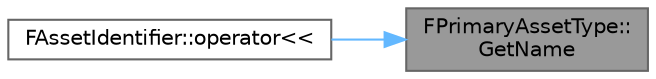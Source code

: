 digraph "FPrimaryAssetType::GetName"
{
 // INTERACTIVE_SVG=YES
 // LATEX_PDF_SIZE
  bgcolor="transparent";
  edge [fontname=Helvetica,fontsize=10,labelfontname=Helvetica,labelfontsize=10];
  node [fontname=Helvetica,fontsize=10,shape=box,height=0.2,width=0.4];
  rankdir="RL";
  Node1 [id="Node000001",label="FPrimaryAssetType::\lGetName",height=0.2,width=0.4,color="gray40", fillcolor="grey60", style="filled", fontcolor="black",tooltip="Returns internal Name explicitly, not normally needed."];
  Node1 -> Node2 [id="edge1_Node000001_Node000002",dir="back",color="steelblue1",style="solid",tooltip=" "];
  Node2 [id="Node000002",label="FAssetIdentifier::operator\<\<",height=0.2,width=0.4,color="grey40", fillcolor="white", style="filled",URL="$da/d0e/structFAssetIdentifier.html#ac51b4266141e3dfb4cb7b54922e7e42c",tooltip="Identifiers may be serialized as part of the registry cache, or in other contexts."];
}
